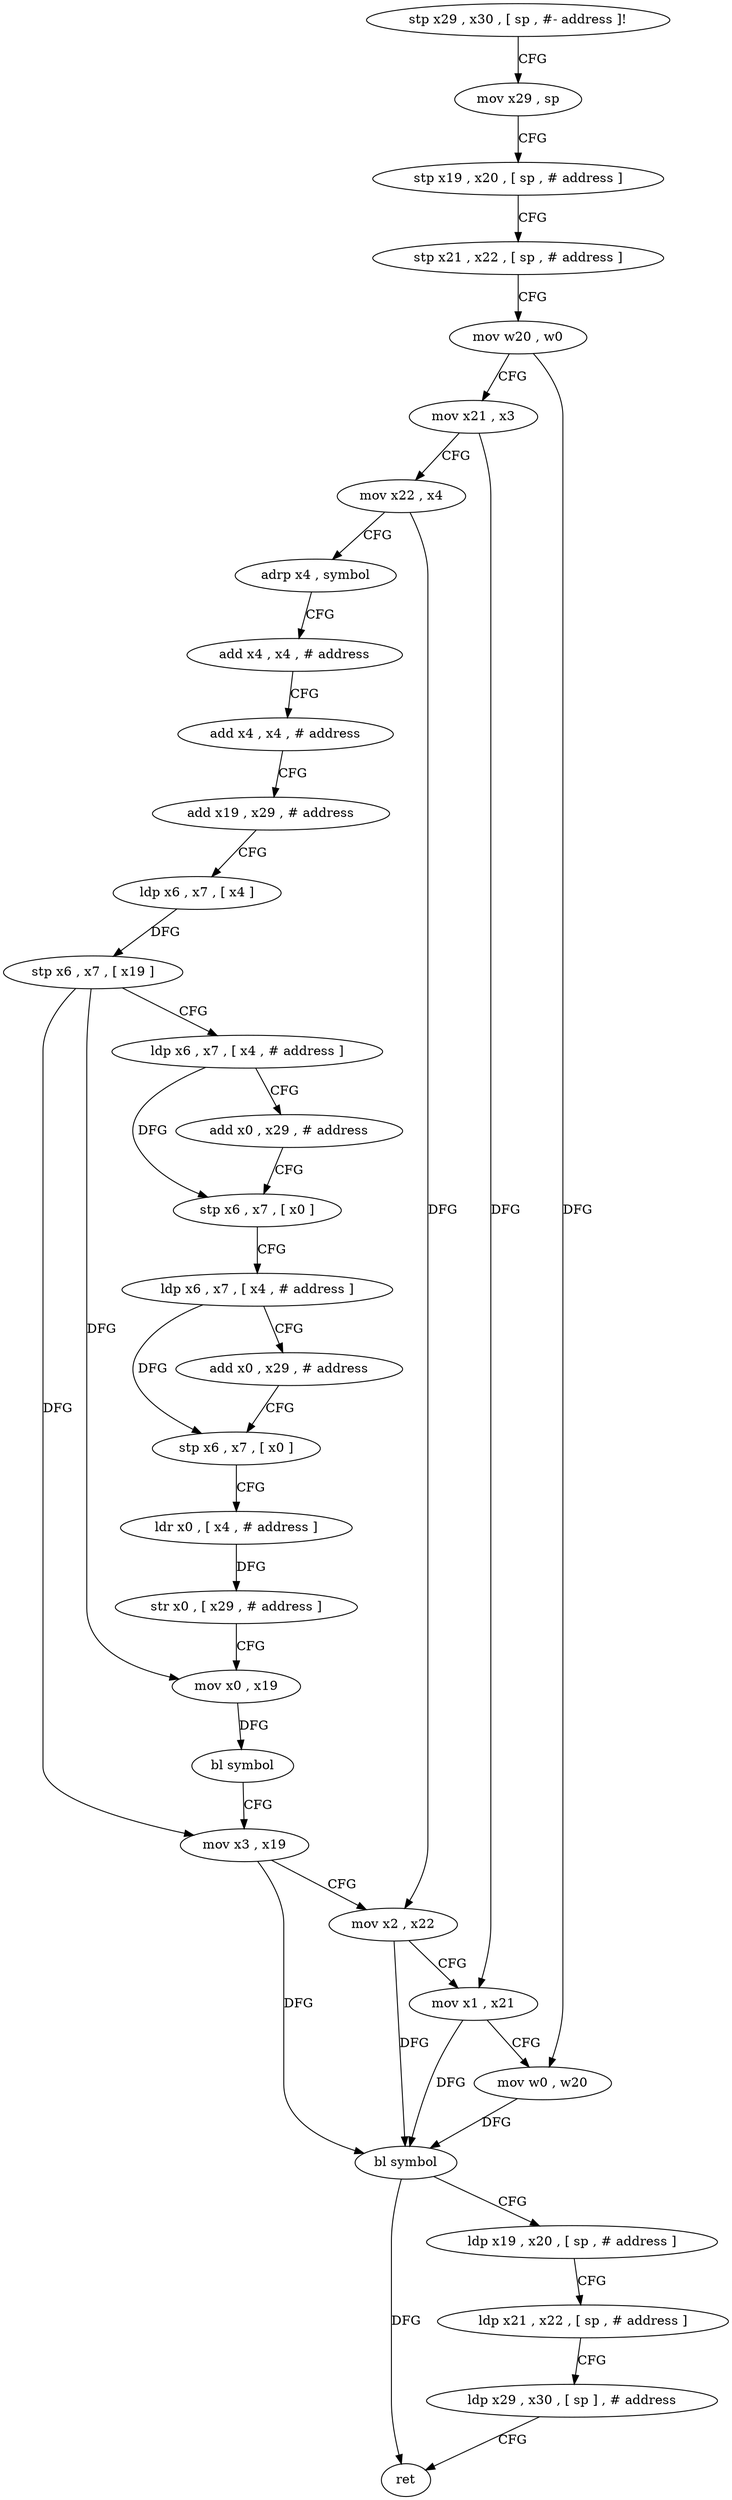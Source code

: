 digraph "func" {
"4229304" [label = "stp x29 , x30 , [ sp , #- address ]!" ]
"4229308" [label = "mov x29 , sp" ]
"4229312" [label = "stp x19 , x20 , [ sp , # address ]" ]
"4229316" [label = "stp x21 , x22 , [ sp , # address ]" ]
"4229320" [label = "mov w20 , w0" ]
"4229324" [label = "mov x21 , x3" ]
"4229328" [label = "mov x22 , x4" ]
"4229332" [label = "adrp x4 , symbol" ]
"4229336" [label = "add x4 , x4 , # address" ]
"4229340" [label = "add x4 , x4 , # address" ]
"4229344" [label = "add x19 , x29 , # address" ]
"4229348" [label = "ldp x6 , x7 , [ x4 ]" ]
"4229352" [label = "stp x6 , x7 , [ x19 ]" ]
"4229356" [label = "ldp x6 , x7 , [ x4 , # address ]" ]
"4229360" [label = "add x0 , x29 , # address" ]
"4229364" [label = "stp x6 , x7 , [ x0 ]" ]
"4229368" [label = "ldp x6 , x7 , [ x4 , # address ]" ]
"4229372" [label = "add x0 , x29 , # address" ]
"4229376" [label = "stp x6 , x7 , [ x0 ]" ]
"4229380" [label = "ldr x0 , [ x4 , # address ]" ]
"4229384" [label = "str x0 , [ x29 , # address ]" ]
"4229388" [label = "mov x0 , x19" ]
"4229392" [label = "bl symbol" ]
"4229396" [label = "mov x3 , x19" ]
"4229400" [label = "mov x2 , x22" ]
"4229404" [label = "mov x1 , x21" ]
"4229408" [label = "mov w0 , w20" ]
"4229412" [label = "bl symbol" ]
"4229416" [label = "ldp x19 , x20 , [ sp , # address ]" ]
"4229420" [label = "ldp x21 , x22 , [ sp , # address ]" ]
"4229424" [label = "ldp x29 , x30 , [ sp ] , # address" ]
"4229428" [label = "ret" ]
"4229304" -> "4229308" [ label = "CFG" ]
"4229308" -> "4229312" [ label = "CFG" ]
"4229312" -> "4229316" [ label = "CFG" ]
"4229316" -> "4229320" [ label = "CFG" ]
"4229320" -> "4229324" [ label = "CFG" ]
"4229320" -> "4229408" [ label = "DFG" ]
"4229324" -> "4229328" [ label = "CFG" ]
"4229324" -> "4229404" [ label = "DFG" ]
"4229328" -> "4229332" [ label = "CFG" ]
"4229328" -> "4229400" [ label = "DFG" ]
"4229332" -> "4229336" [ label = "CFG" ]
"4229336" -> "4229340" [ label = "CFG" ]
"4229340" -> "4229344" [ label = "CFG" ]
"4229344" -> "4229348" [ label = "CFG" ]
"4229348" -> "4229352" [ label = "DFG" ]
"4229352" -> "4229356" [ label = "CFG" ]
"4229352" -> "4229388" [ label = "DFG" ]
"4229352" -> "4229396" [ label = "DFG" ]
"4229356" -> "4229360" [ label = "CFG" ]
"4229356" -> "4229364" [ label = "DFG" ]
"4229360" -> "4229364" [ label = "CFG" ]
"4229364" -> "4229368" [ label = "CFG" ]
"4229368" -> "4229372" [ label = "CFG" ]
"4229368" -> "4229376" [ label = "DFG" ]
"4229372" -> "4229376" [ label = "CFG" ]
"4229376" -> "4229380" [ label = "CFG" ]
"4229380" -> "4229384" [ label = "DFG" ]
"4229384" -> "4229388" [ label = "CFG" ]
"4229388" -> "4229392" [ label = "DFG" ]
"4229392" -> "4229396" [ label = "CFG" ]
"4229396" -> "4229400" [ label = "CFG" ]
"4229396" -> "4229412" [ label = "DFG" ]
"4229400" -> "4229404" [ label = "CFG" ]
"4229400" -> "4229412" [ label = "DFG" ]
"4229404" -> "4229408" [ label = "CFG" ]
"4229404" -> "4229412" [ label = "DFG" ]
"4229408" -> "4229412" [ label = "DFG" ]
"4229412" -> "4229416" [ label = "CFG" ]
"4229412" -> "4229428" [ label = "DFG" ]
"4229416" -> "4229420" [ label = "CFG" ]
"4229420" -> "4229424" [ label = "CFG" ]
"4229424" -> "4229428" [ label = "CFG" ]
}
